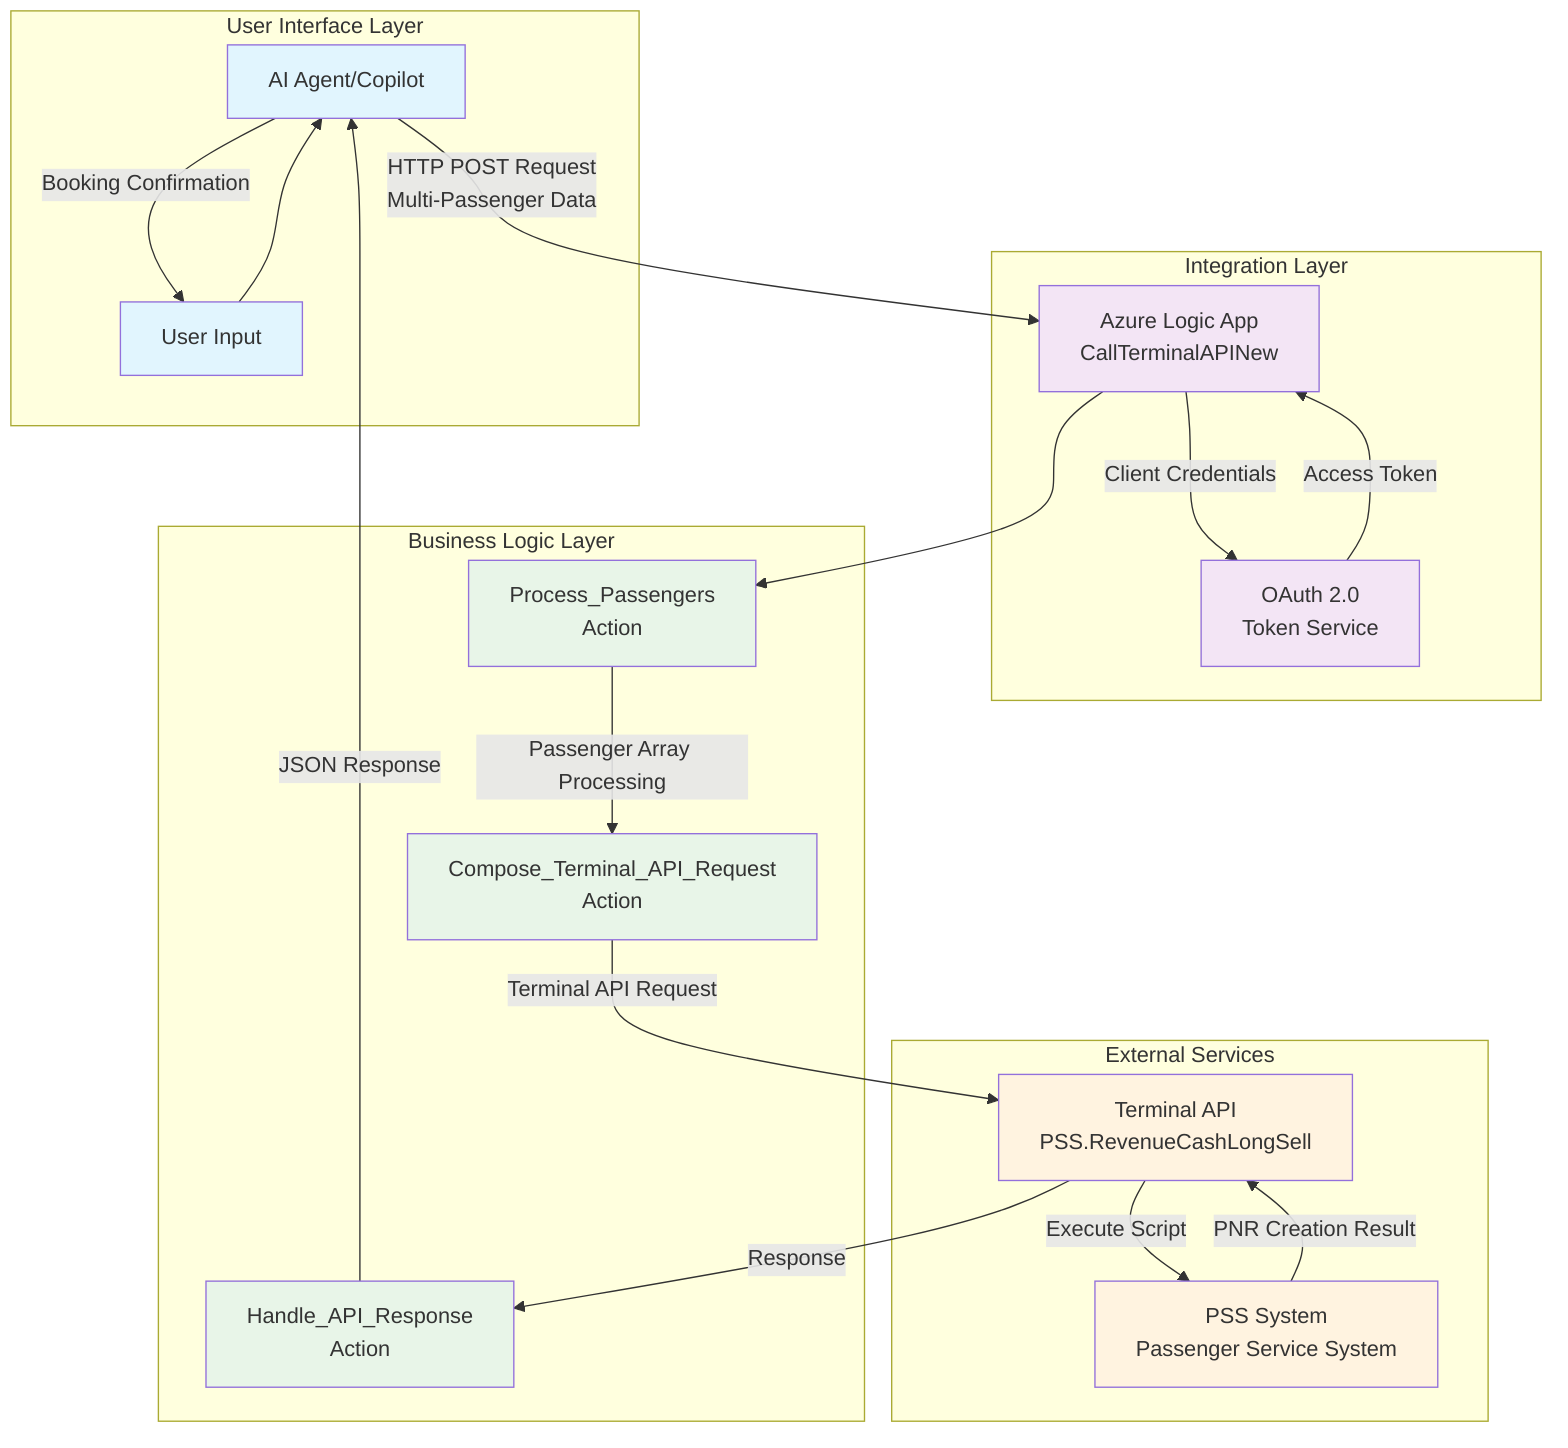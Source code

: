 graph TB
    %% User Interface Layer
    subgraph "User Interface Layer"
        AI[AI Agent/Copilot]
        USER[User Input]
    end
    
    %% Integration Layer
    subgraph "Integration Layer"
        LA[Azure Logic App<br/>CallTerminalAPINew]
        AUTH[OAuth 2.0<br/>Token Service]
    end
    
    %% Business Logic Layer
    subgraph "Business Logic Layer"
        PP[Process_Passengers<br/>Action]
        CTR[Compose_Terminal_API_Request<br/>Action]
        HAR[Handle_API_Response<br/>Action]
    end
    
    %% External Services
    subgraph "External Services"
        TAPI[Terminal API<br/>PSS.RevenueCashLongSell]
        PSS[PSS System<br/>Passenger Service System]
    end
    
    %% Data Flow
    USER --> AI
    AI --> |HTTP POST Request<br/>Multi-Passenger Data| LA
    LA --> |Client Credentials| AUTH
    AUTH --> |Access Token| LA
    LA --> PP
    PP --> |Passenger Array Processing| CTR
    CTR --> |Terminal API Request| TAPI
    TAPI --> |Execute Script| PSS
    PSS --> |PNR Creation Result| TAPI
    TAPI --> |Response| HAR
    HAR --> |JSON Response| AI
    AI --> |Booking Confirmation| USER
    
    %% Styling
    classDef userLayer fill:#e1f5fe
    classDef integrationLayer fill:#f3e5f5
    classDef businessLayer fill:#e8f5e8
    classDef externalLayer fill:#fff3e0
    
    class AI,USER userLayer
    class LA,AUTH integrationLayer
    class PP,CTR,HAR businessLayer
    class TAPI,PSS externalLayer